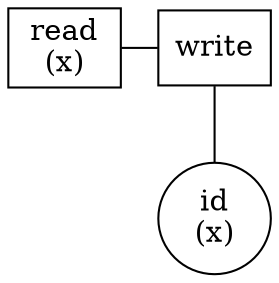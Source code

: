 graph main {node[shape = rect label = "read
(x)"]
id1
node[ordering = "in"]
node[shape = rect label = "write"]
id42
node[ordering = "out"]
node[shape = oval label = "id
(x)"]
id43
node[ordering = "in"]
id42--id43
{rank = same; id1; id42}
id1--id42
}